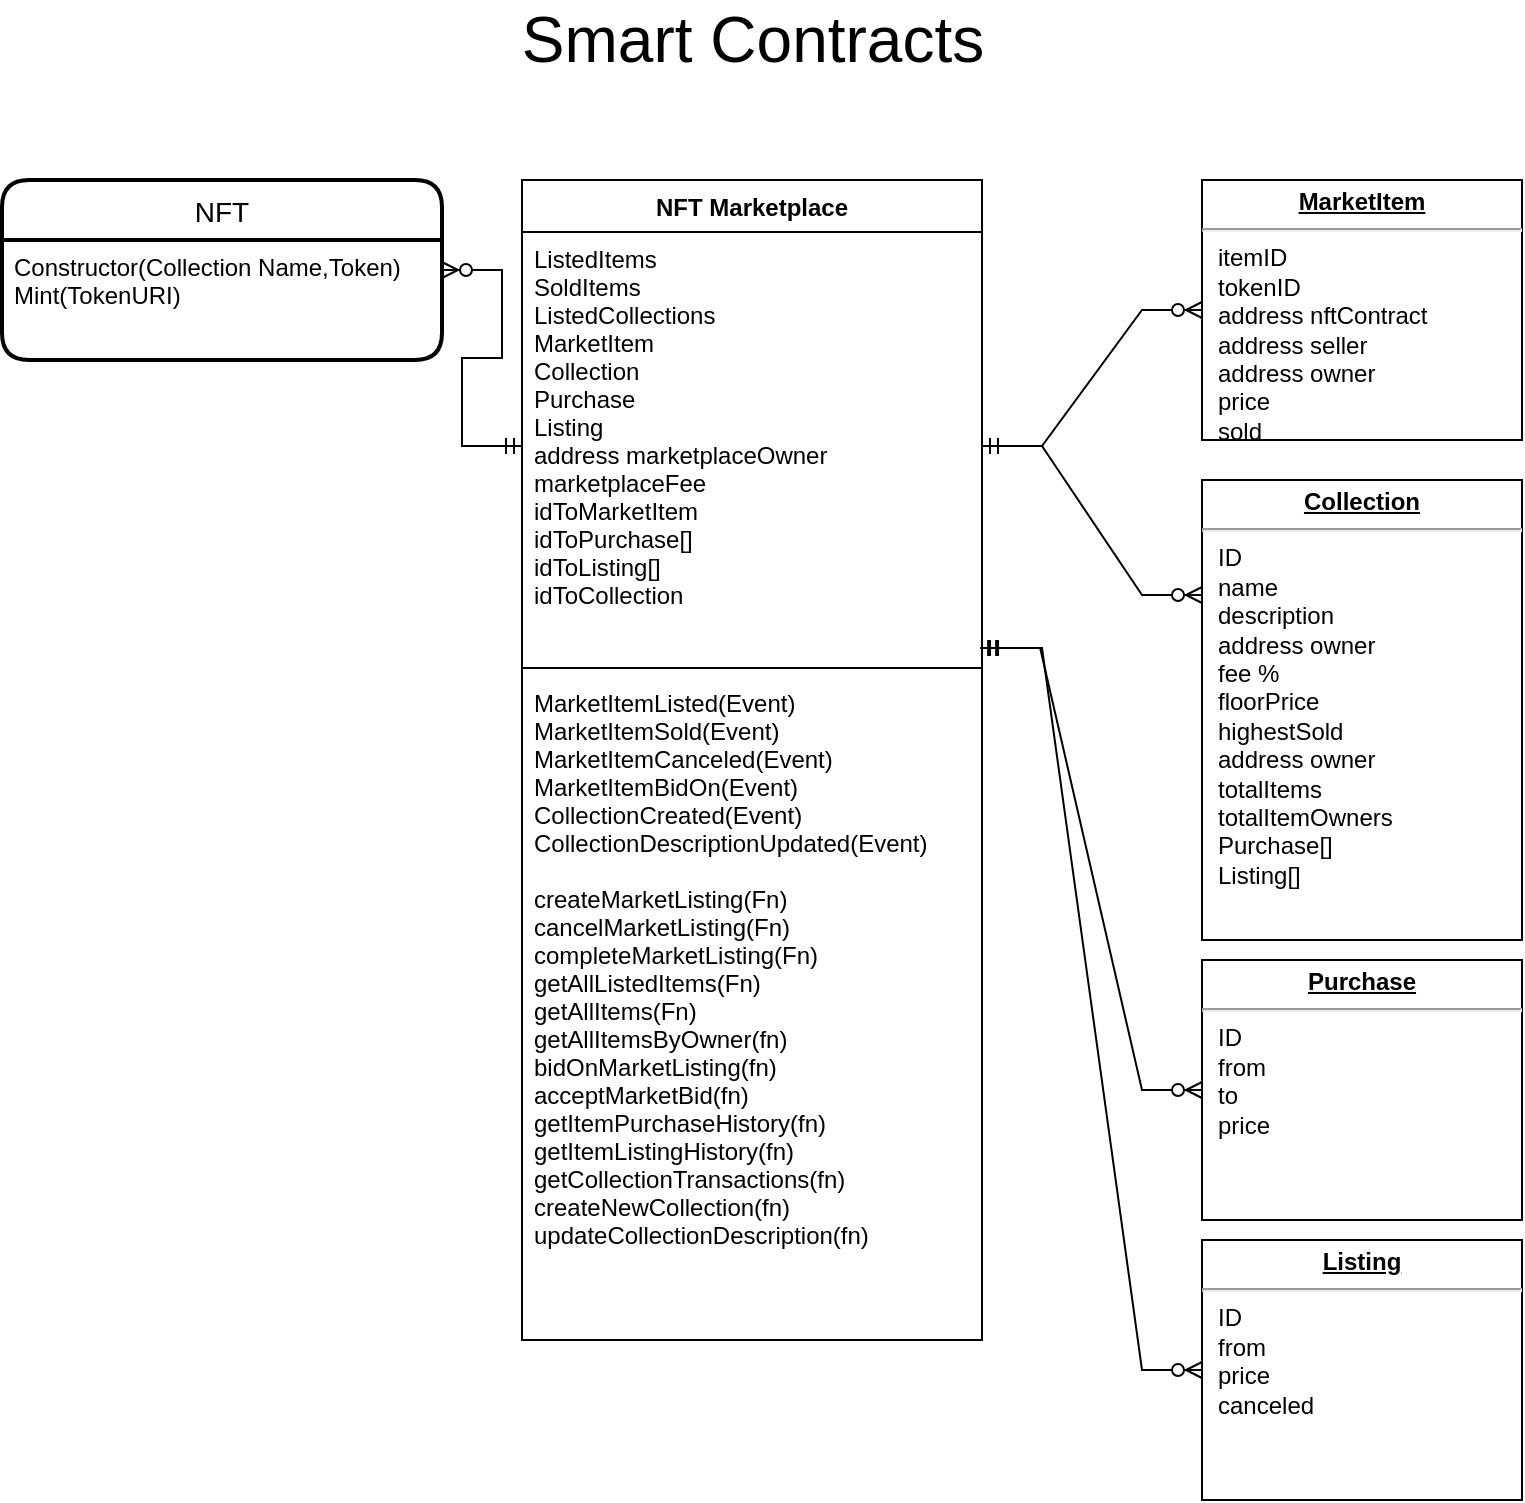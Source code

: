 <mxfile version="15.9.4" type="github">
  <diagram id="Ls3BscrLmf5ay_v6jA9M" name="Page-1">
    <mxGraphModel dx="1426" dy="825" grid="1" gridSize="10" guides="1" tooltips="1" connect="1" arrows="1" fold="1" page="1" pageScale="1" pageWidth="827" pageHeight="1169" math="0" shadow="0">
      <root>
        <mxCell id="0" />
        <mxCell id="1" parent="0" />
        <mxCell id="LEnXh5cVWzvg013hXR3P-15" value="NFT" style="swimlane;childLayout=stackLayout;horizontal=1;startSize=30;horizontalStack=0;rounded=1;fontSize=14;fontStyle=0;strokeWidth=2;resizeParent=0;resizeLast=1;shadow=0;dashed=0;align=center;" vertex="1" parent="1">
          <mxGeometry x="30" y="100" width="220" height="90" as="geometry" />
        </mxCell>
        <mxCell id="LEnXh5cVWzvg013hXR3P-16" value="Constructor(Collection Name,Token)&#xa;Mint(TokenURI)" style="align=left;strokeColor=none;fillColor=none;spacingLeft=4;fontSize=12;verticalAlign=top;resizable=0;rotatable=0;part=1;" vertex="1" parent="LEnXh5cVWzvg013hXR3P-15">
          <mxGeometry y="30" width="220" height="60" as="geometry" />
        </mxCell>
        <mxCell id="LEnXh5cVWzvg013hXR3P-19" value="NFT Marketplace" style="swimlane;fontStyle=1;align=center;verticalAlign=top;childLayout=stackLayout;horizontal=1;startSize=26;horizontalStack=0;resizeParent=1;resizeParentMax=0;resizeLast=0;collapsible=1;marginBottom=0;" vertex="1" parent="1">
          <mxGeometry x="290" y="100" width="230" height="580" as="geometry" />
        </mxCell>
        <mxCell id="LEnXh5cVWzvg013hXR3P-20" value="ListedItems&#xa;SoldItems&#xa;ListedCollections&#xa;MarketItem&#xa;Collection&#xa;Purchase&#xa;Listing&#xa;address marketplaceOwner&#xa;marketplaceFee&#xa;idToMarketItem&#xa;idToPurchase[]&#xa;idToListing[]&#xa;idToCollection&#xa;" style="text;strokeColor=none;fillColor=none;align=left;verticalAlign=top;spacingLeft=4;spacingRight=4;overflow=hidden;rotatable=0;points=[[0,0.5],[1,0.5]];portConstraint=eastwest;" vertex="1" parent="LEnXh5cVWzvg013hXR3P-19">
          <mxGeometry y="26" width="230" height="214" as="geometry" />
        </mxCell>
        <mxCell id="LEnXh5cVWzvg013hXR3P-21" value="" style="line;strokeWidth=1;fillColor=none;align=left;verticalAlign=middle;spacingTop=-1;spacingLeft=3;spacingRight=3;rotatable=0;labelPosition=right;points=[];portConstraint=eastwest;" vertex="1" parent="LEnXh5cVWzvg013hXR3P-19">
          <mxGeometry y="240" width="230" height="8" as="geometry" />
        </mxCell>
        <mxCell id="LEnXh5cVWzvg013hXR3P-22" value="MarketItemListed(Event)&#xa;MarketItemSold(Event)&#xa;MarketItemCanceled(Event)&#xa;MarketItemBidOn(Event)&#xa;CollectionCreated(Event)&#xa;CollectionDescriptionUpdated(Event)&#xa;&#xa;createMarketListing(Fn)&#xa;cancelMarketListing(Fn)&#xa;completeMarketListing(Fn)&#xa;getAllListedItems(Fn)&#xa;getAllItems(Fn)&#xa;getAllItemsByOwner(fn)&#xa;bidOnMarketListing(fn)&#xa;acceptMarketBid(fn)&#xa;getItemPurchaseHistory(fn)&#xa;getItemListingHistory(fn)&#xa;getCollectionTransactions(fn)&#xa;createNewCollection(fn)&#xa;updateCollectionDescription(fn)&#xa;&#xa;&#xa;" style="text;strokeColor=none;fillColor=none;align=left;verticalAlign=top;spacingLeft=4;spacingRight=4;overflow=hidden;rotatable=0;points=[[0,0.5],[1,0.5]];portConstraint=eastwest;" vertex="1" parent="LEnXh5cVWzvg013hXR3P-19">
          <mxGeometry y="248" width="230" height="332" as="geometry" />
        </mxCell>
        <mxCell id="LEnXh5cVWzvg013hXR3P-23" value="&lt;p style=&quot;margin: 0px ; margin-top: 4px ; text-align: center ; text-decoration: underline&quot;&gt;&lt;b&gt;MarketItem&lt;/b&gt;&lt;/p&gt;&lt;hr&gt;&lt;p style=&quot;margin: 0px ; margin-left: 8px&quot;&gt;itemID&lt;/p&gt;&lt;p style=&quot;margin: 0px ; margin-left: 8px&quot;&gt;tokenID&lt;/p&gt;&lt;p style=&quot;margin: 0px ; margin-left: 8px&quot;&gt;address nftContract&lt;/p&gt;&lt;p style=&quot;margin: 0px ; margin-left: 8px&quot;&gt;address seller&lt;/p&gt;&lt;p style=&quot;margin: 0px ; margin-left: 8px&quot;&gt;address owner&lt;/p&gt;&lt;p style=&quot;margin: 0px ; margin-left: 8px&quot;&gt;price&lt;/p&gt;&lt;p style=&quot;margin: 0px ; margin-left: 8px&quot;&gt;sold&lt;/p&gt;" style="verticalAlign=top;align=left;overflow=fill;fontSize=12;fontFamily=Helvetica;html=1;" vertex="1" parent="1">
          <mxGeometry x="630" y="100" width="160" height="130" as="geometry" />
        </mxCell>
        <mxCell id="LEnXh5cVWzvg013hXR3P-24" value="&lt;p style=&quot;margin: 0px ; margin-top: 4px ; text-align: center ; text-decoration: underline&quot;&gt;&lt;b&gt;Collection&lt;/b&gt;&lt;/p&gt;&lt;hr&gt;&lt;p style=&quot;margin: 0px ; margin-left: 8px&quot;&gt;ID&lt;/p&gt;&lt;p style=&quot;margin: 0px ; margin-left: 8px&quot;&gt;name&lt;/p&gt;&lt;p style=&quot;margin: 0px ; margin-left: 8px&quot;&gt;description&lt;/p&gt;&lt;p style=&quot;margin: 0px ; margin-left: 8px&quot;&gt;address owner&lt;/p&gt;&lt;p style=&quot;margin: 0px ; margin-left: 8px&quot;&gt;fee %&lt;/p&gt;&lt;p style=&quot;margin: 0px ; margin-left: 8px&quot;&gt;floorPrice&lt;/p&gt;&lt;p style=&quot;margin: 0px ; margin-left: 8px&quot;&gt;highestSold&lt;/p&gt;&lt;p style=&quot;margin: 0px ; margin-left: 8px&quot;&gt;address owner&lt;/p&gt;&lt;p style=&quot;margin: 0px ; margin-left: 8px&quot;&gt;totalItems&lt;/p&gt;&lt;p style=&quot;margin: 0px ; margin-left: 8px&quot;&gt;totalItemOwners&lt;/p&gt;&lt;p style=&quot;margin: 0px ; margin-left: 8px&quot;&gt;Purchase[]&lt;/p&gt;&lt;p style=&quot;margin: 0px ; margin-left: 8px&quot;&gt;Listing[]&lt;/p&gt;" style="verticalAlign=top;align=left;overflow=fill;fontSize=12;fontFamily=Helvetica;html=1;" vertex="1" parent="1">
          <mxGeometry x="630" y="250" width="160" height="230" as="geometry" />
        </mxCell>
        <mxCell id="LEnXh5cVWzvg013hXR3P-26" value="&lt;p style=&quot;margin: 0px ; margin-top: 4px ; text-align: center ; text-decoration: underline&quot;&gt;&lt;b&gt;Purchase&lt;/b&gt;&lt;/p&gt;&lt;hr&gt;&lt;p style=&quot;margin: 0px ; margin-left: 8px&quot;&gt;ID&lt;/p&gt;&lt;p style=&quot;margin: 0px ; margin-left: 8px&quot;&gt;from&lt;/p&gt;&lt;p style=&quot;margin: 0px ; margin-left: 8px&quot;&gt;to&lt;/p&gt;&lt;p style=&quot;margin: 0px ; margin-left: 8px&quot;&gt;price&lt;/p&gt;" style="verticalAlign=top;align=left;overflow=fill;fontSize=12;fontFamily=Helvetica;html=1;" vertex="1" parent="1">
          <mxGeometry x="630" y="490" width="160" height="130" as="geometry" />
        </mxCell>
        <mxCell id="LEnXh5cVWzvg013hXR3P-27" value="&lt;p style=&quot;margin: 0px ; margin-top: 4px ; text-align: center ; text-decoration: underline&quot;&gt;&lt;b&gt;Listing&lt;/b&gt;&lt;/p&gt;&lt;hr&gt;&lt;p style=&quot;margin: 0px ; margin-left: 8px&quot;&gt;ID&lt;/p&gt;&lt;p style=&quot;margin: 0px ; margin-left: 8px&quot;&gt;from&lt;/p&gt;&lt;p style=&quot;margin: 0px ; margin-left: 8px&quot;&gt;price&lt;/p&gt;&lt;p style=&quot;margin: 0px ; margin-left: 8px&quot;&gt;canceled&lt;/p&gt;" style="verticalAlign=top;align=left;overflow=fill;fontSize=12;fontFamily=Helvetica;html=1;" vertex="1" parent="1">
          <mxGeometry x="630" y="630" width="160" height="130" as="geometry" />
        </mxCell>
        <mxCell id="LEnXh5cVWzvg013hXR3P-28" value="Smart Contracts" style="text;html=1;align=center;verticalAlign=middle;resizable=0;points=[];autosize=1;strokeColor=none;fillColor=none;fontSize=32;" vertex="1" parent="1">
          <mxGeometry x="280" y="10" width="250" height="40" as="geometry" />
        </mxCell>
        <mxCell id="LEnXh5cVWzvg013hXR3P-34" value="" style="edgeStyle=entityRelationEdgeStyle;fontSize=12;html=1;endArrow=ERzeroToMany;startArrow=ERmandOne;rounded=0;entryX=0;entryY=0.5;entryDx=0;entryDy=0;exitX=1;exitY=0.5;exitDx=0;exitDy=0;" edge="1" parent="1" source="LEnXh5cVWzvg013hXR3P-20" target="LEnXh5cVWzvg013hXR3P-23">
          <mxGeometry width="100" height="100" relative="1" as="geometry">
            <mxPoint x="410" y="490" as="sourcePoint" />
            <mxPoint x="510" y="390" as="targetPoint" />
          </mxGeometry>
        </mxCell>
        <mxCell id="LEnXh5cVWzvg013hXR3P-35" value="" style="edgeStyle=entityRelationEdgeStyle;fontSize=12;html=1;endArrow=ERzeroToMany;startArrow=ERmandOne;rounded=0;entryX=0;entryY=0.25;entryDx=0;entryDy=0;" edge="1" parent="1" source="LEnXh5cVWzvg013hXR3P-20" target="LEnXh5cVWzvg013hXR3P-24">
          <mxGeometry width="100" height="100" relative="1" as="geometry">
            <mxPoint x="530" y="243" as="sourcePoint" />
            <mxPoint x="640" y="175" as="targetPoint" />
          </mxGeometry>
        </mxCell>
        <mxCell id="LEnXh5cVWzvg013hXR3P-36" value="" style="edgeStyle=entityRelationEdgeStyle;fontSize=12;html=1;endArrow=ERzeroToMany;startArrow=ERmandOne;rounded=0;entryX=0;entryY=0.5;entryDx=0;entryDy=0;exitX=0.996;exitY=0.972;exitDx=0;exitDy=0;exitPerimeter=0;" edge="1" parent="1" source="LEnXh5cVWzvg013hXR3P-20" target="LEnXh5cVWzvg013hXR3P-26">
          <mxGeometry width="100" height="100" relative="1" as="geometry">
            <mxPoint x="530" y="243" as="sourcePoint" />
            <mxPoint x="640" y="317.5" as="targetPoint" />
          </mxGeometry>
        </mxCell>
        <mxCell id="LEnXh5cVWzvg013hXR3P-37" value="" style="edgeStyle=entityRelationEdgeStyle;fontSize=12;html=1;endArrow=ERzeroToMany;startArrow=ERmandOne;rounded=0;entryX=0;entryY=0.5;entryDx=0;entryDy=0;exitX=1;exitY=0.972;exitDx=0;exitDy=0;exitPerimeter=0;" edge="1" parent="1" source="LEnXh5cVWzvg013hXR3P-20" target="LEnXh5cVWzvg013hXR3P-27">
          <mxGeometry width="100" height="100" relative="1" as="geometry">
            <mxPoint x="530" y="243" as="sourcePoint" />
            <mxPoint x="640" y="565" as="targetPoint" />
          </mxGeometry>
        </mxCell>
        <mxCell id="LEnXh5cVWzvg013hXR3P-38" value="" style="edgeStyle=entityRelationEdgeStyle;fontSize=12;html=1;endArrow=ERzeroToMany;startArrow=ERmandOne;rounded=0;entryX=1;entryY=0.25;entryDx=0;entryDy=0;" edge="1" parent="1" source="LEnXh5cVWzvg013hXR3P-20" target="LEnXh5cVWzvg013hXR3P-16">
          <mxGeometry width="100" height="100" relative="1" as="geometry">
            <mxPoint x="530" y="243" as="sourcePoint" />
            <mxPoint x="640" y="175" as="targetPoint" />
          </mxGeometry>
        </mxCell>
      </root>
    </mxGraphModel>
  </diagram>
</mxfile>
